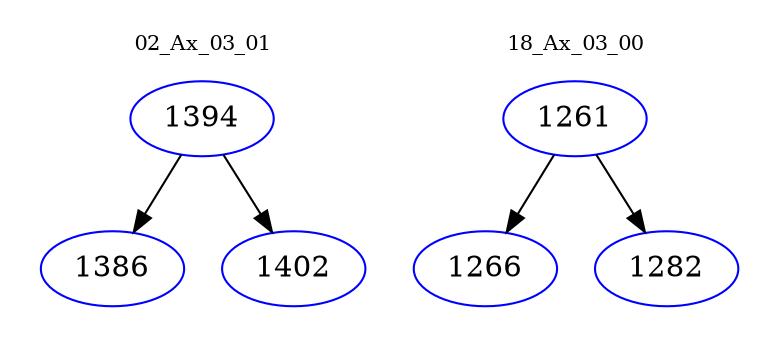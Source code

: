 digraph{
subgraph cluster_0 {
color = white
label = "02_Ax_03_01";
fontsize=10;
T0_1394 [label="1394", color="blue"]
T0_1394 -> T0_1386 [color="black"]
T0_1386 [label="1386", color="blue"]
T0_1394 -> T0_1402 [color="black"]
T0_1402 [label="1402", color="blue"]
}
subgraph cluster_1 {
color = white
label = "18_Ax_03_00";
fontsize=10;
T1_1261 [label="1261", color="blue"]
T1_1261 -> T1_1266 [color="black"]
T1_1266 [label="1266", color="blue"]
T1_1261 -> T1_1282 [color="black"]
T1_1282 [label="1282", color="blue"]
}
}
